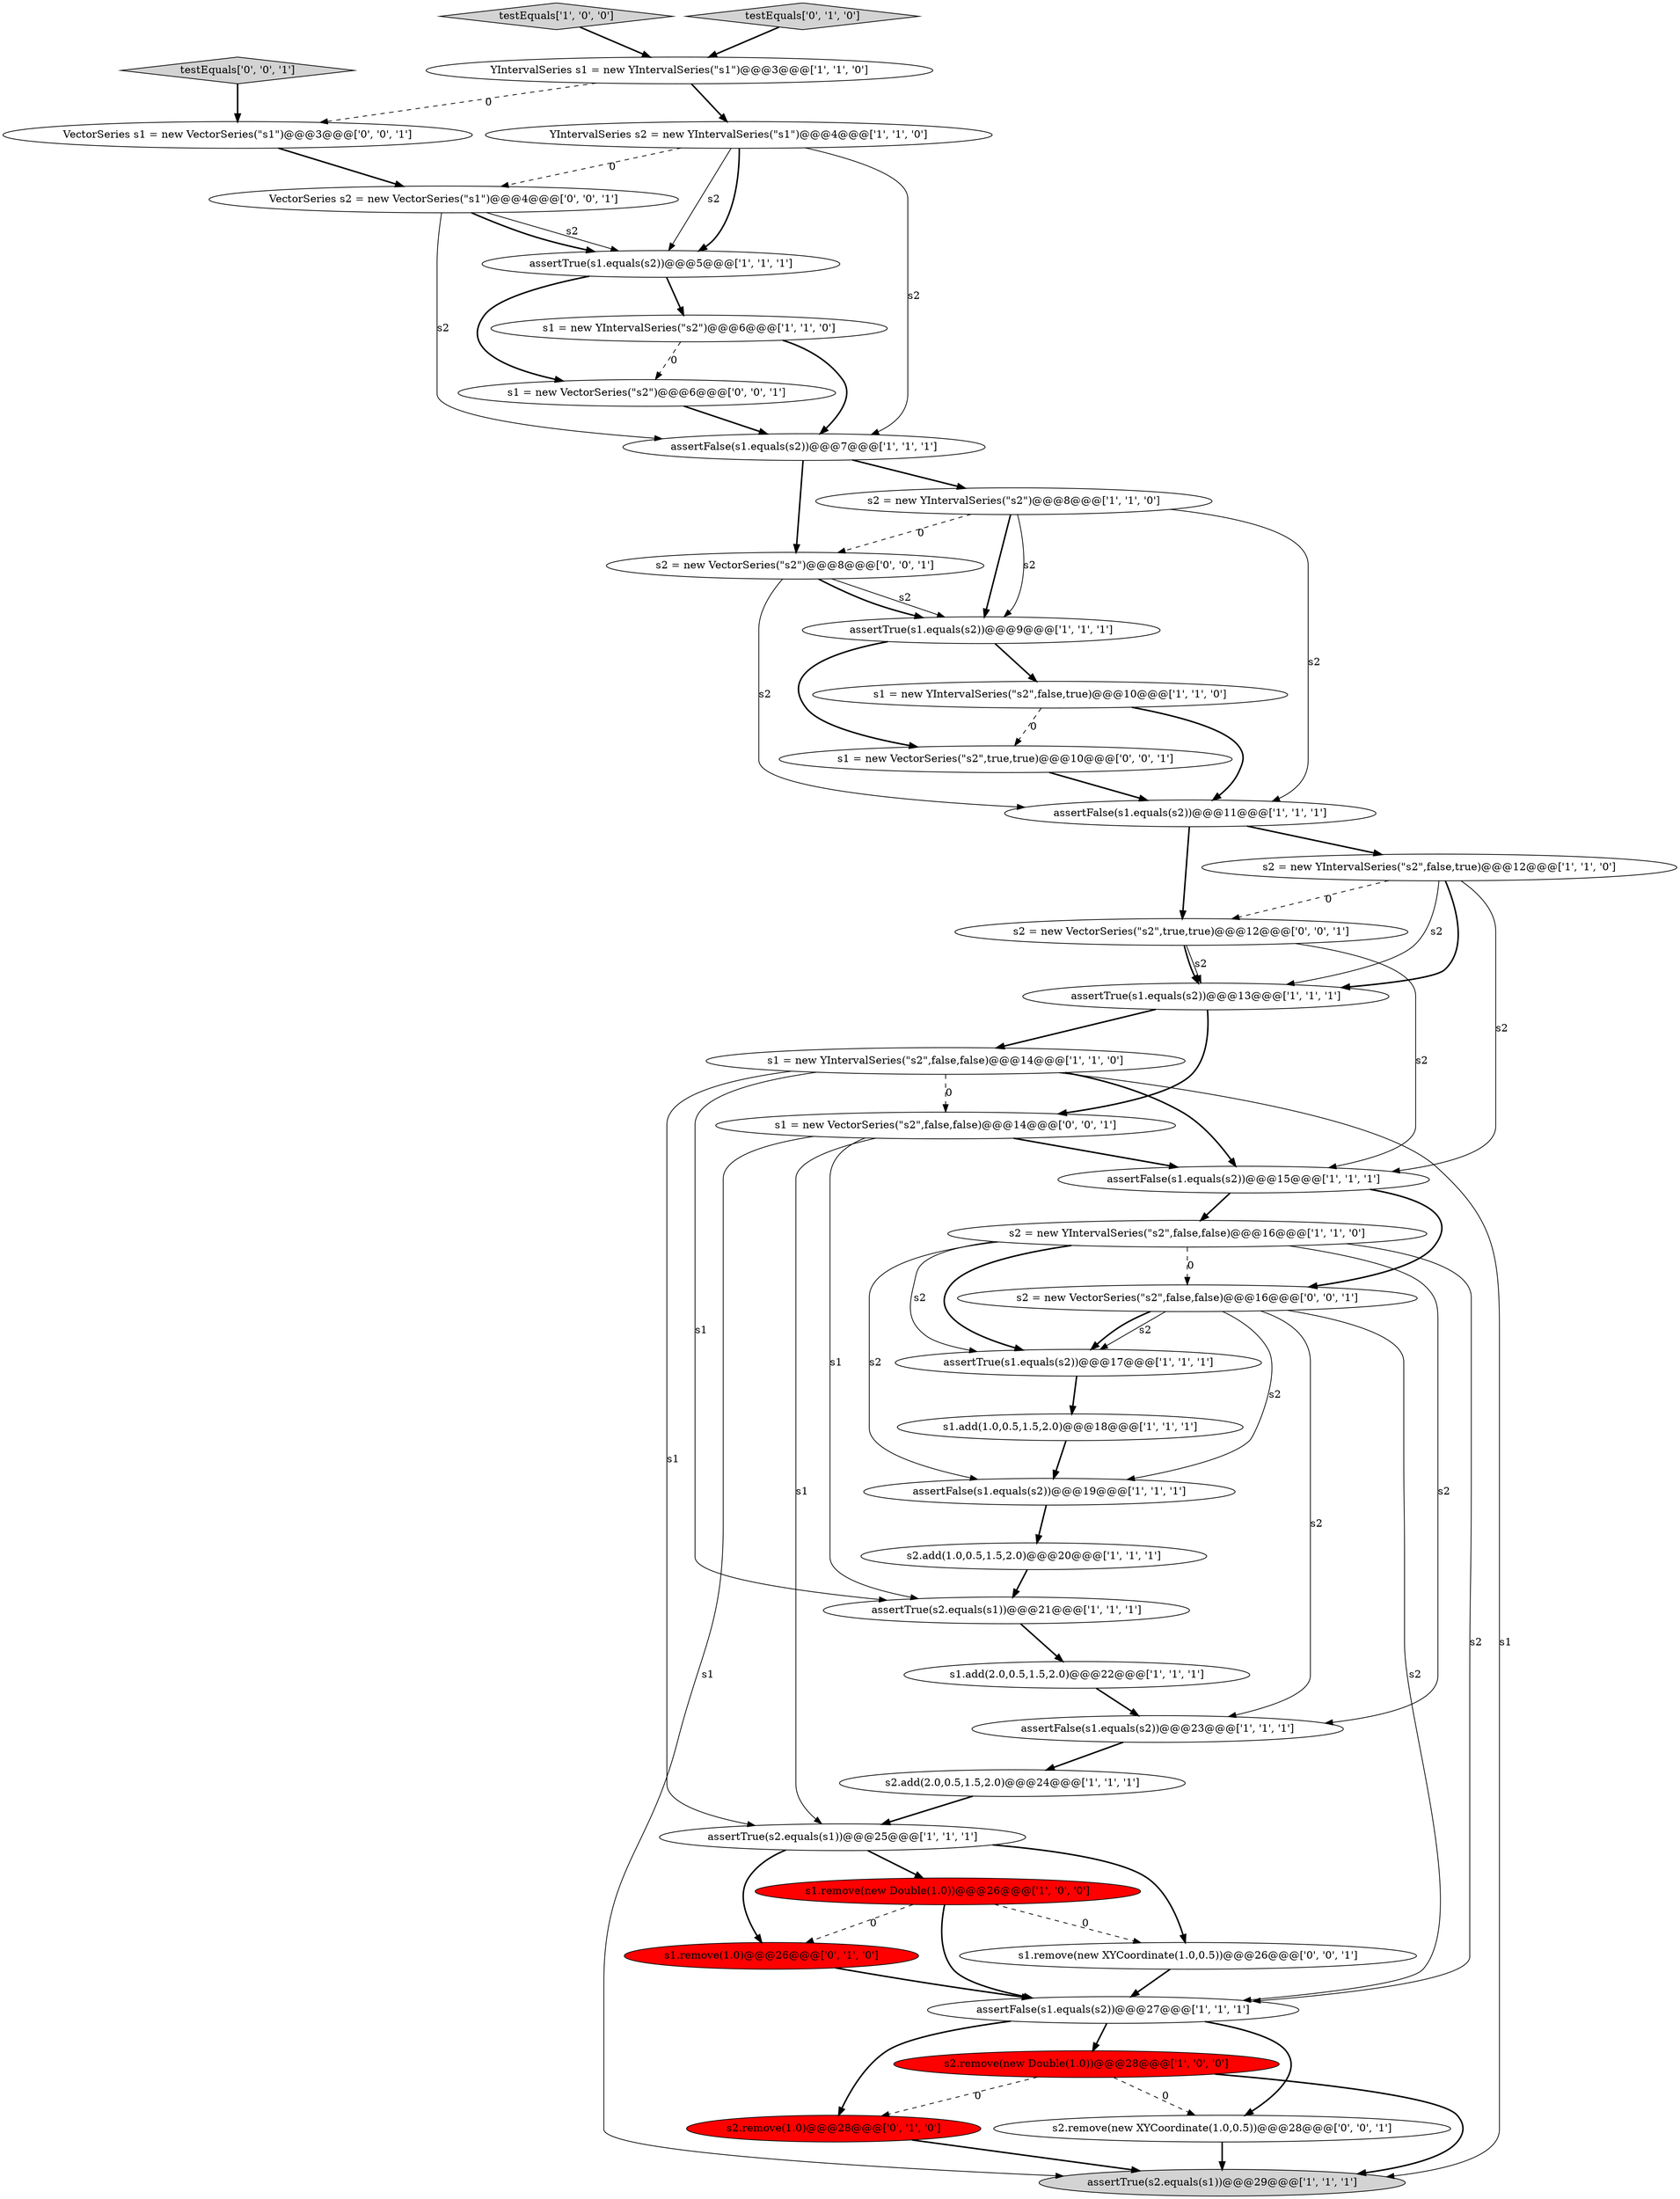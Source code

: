 digraph {
16 [style = filled, label = "testEquals['1', '0', '0']", fillcolor = lightgray, shape = diamond image = "AAA0AAABBB1BBB"];
26 [style = filled, label = "s2 = new YIntervalSeries(\"s2\",false,true)@@@12@@@['1', '1', '0']", fillcolor = white, shape = ellipse image = "AAA0AAABBB1BBB"];
35 [style = filled, label = "s2 = new VectorSeries(\"s2\")@@@8@@@['0', '0', '1']", fillcolor = white, shape = ellipse image = "AAA0AAABBB3BBB"];
30 [style = filled, label = "s1.remove(1.0)@@@26@@@['0', '1', '0']", fillcolor = red, shape = ellipse image = "AAA1AAABBB2BBB"];
13 [style = filled, label = "assertFalse(s1.equals(s2))@@@27@@@['1', '1', '1']", fillcolor = white, shape = ellipse image = "AAA0AAABBB1BBB"];
21 [style = filled, label = "assertTrue(s2.equals(s1))@@@29@@@['1', '1', '1']", fillcolor = lightgray, shape = ellipse image = "AAA0AAABBB1BBB"];
20 [style = filled, label = "s1 = new YIntervalSeries(\"s2\",false,true)@@@10@@@['1', '1', '0']", fillcolor = white, shape = ellipse image = "AAA0AAABBB1BBB"];
36 [style = filled, label = "s2 = new VectorSeries(\"s2\",true,true)@@@12@@@['0', '0', '1']", fillcolor = white, shape = ellipse image = "AAA0AAABBB3BBB"];
6 [style = filled, label = "s1.add(1.0,0.5,1.5,2.0)@@@18@@@['1', '1', '1']", fillcolor = white, shape = ellipse image = "AAA0AAABBB1BBB"];
32 [style = filled, label = "VectorSeries s2 = new VectorSeries(\"s1\")@@@4@@@['0', '0', '1']", fillcolor = white, shape = ellipse image = "AAA0AAABBB3BBB"];
40 [style = filled, label = "s1.remove(new XYCoordinate(1.0,0.5))@@@26@@@['0', '0', '1']", fillcolor = white, shape = ellipse image = "AAA0AAABBB3BBB"];
8 [style = filled, label = "assertTrue(s1.equals(s2))@@@17@@@['1', '1', '1']", fillcolor = white, shape = ellipse image = "AAA0AAABBB1BBB"];
15 [style = filled, label = "assertTrue(s1.equals(s2))@@@5@@@['1', '1', '1']", fillcolor = white, shape = ellipse image = "AAA0AAABBB1BBB"];
7 [style = filled, label = "assertTrue(s1.equals(s2))@@@13@@@['1', '1', '1']", fillcolor = white, shape = ellipse image = "AAA0AAABBB1BBB"];
12 [style = filled, label = "s2.add(2.0,0.5,1.5,2.0)@@@24@@@['1', '1', '1']", fillcolor = white, shape = ellipse image = "AAA0AAABBB1BBB"];
3 [style = filled, label = "assertTrue(s2.equals(s1))@@@21@@@['1', '1', '1']", fillcolor = white, shape = ellipse image = "AAA0AAABBB1BBB"];
38 [style = filled, label = "s1 = new VectorSeries(\"s2\",false,false)@@@14@@@['0', '0', '1']", fillcolor = white, shape = ellipse image = "AAA0AAABBB3BBB"];
37 [style = filled, label = "s1 = new VectorSeries(\"s2\")@@@6@@@['0', '0', '1']", fillcolor = white, shape = ellipse image = "AAA0AAABBB3BBB"];
11 [style = filled, label = "s2.add(1.0,0.5,1.5,2.0)@@@20@@@['1', '1', '1']", fillcolor = white, shape = ellipse image = "AAA0AAABBB1BBB"];
25 [style = filled, label = "assertFalse(s1.equals(s2))@@@23@@@['1', '1', '1']", fillcolor = white, shape = ellipse image = "AAA0AAABBB1BBB"];
28 [style = filled, label = "testEquals['0', '1', '0']", fillcolor = lightgray, shape = diamond image = "AAA0AAABBB2BBB"];
31 [style = filled, label = "s2.remove(new XYCoordinate(1.0,0.5))@@@28@@@['0', '0', '1']", fillcolor = white, shape = ellipse image = "AAA0AAABBB3BBB"];
29 [style = filled, label = "s2.remove(1.0)@@@28@@@['0', '1', '0']", fillcolor = red, shape = ellipse image = "AAA1AAABBB2BBB"];
17 [style = filled, label = "s1 = new YIntervalSeries(\"s2\")@@@6@@@['1', '1', '0']", fillcolor = white, shape = ellipse image = "AAA0AAABBB1BBB"];
18 [style = filled, label = "assertFalse(s1.equals(s2))@@@19@@@['1', '1', '1']", fillcolor = white, shape = ellipse image = "AAA0AAABBB1BBB"];
14 [style = filled, label = "assertTrue(s2.equals(s1))@@@25@@@['1', '1', '1']", fillcolor = white, shape = ellipse image = "AAA0AAABBB1BBB"];
41 [style = filled, label = "VectorSeries s1 = new VectorSeries(\"s1\")@@@3@@@['0', '0', '1']", fillcolor = white, shape = ellipse image = "AAA0AAABBB3BBB"];
2 [style = filled, label = "s2 = new YIntervalSeries(\"s2\")@@@8@@@['1', '1', '0']", fillcolor = white, shape = ellipse image = "AAA0AAABBB1BBB"];
39 [style = filled, label = "s2 = new VectorSeries(\"s2\",false,false)@@@16@@@['0', '0', '1']", fillcolor = white, shape = ellipse image = "AAA0AAABBB3BBB"];
1 [style = filled, label = "s2.remove(new Double(1.0))@@@28@@@['1', '0', '0']", fillcolor = red, shape = ellipse image = "AAA1AAABBB1BBB"];
4 [style = filled, label = "YIntervalSeries s2 = new YIntervalSeries(\"s1\")@@@4@@@['1', '1', '0']", fillcolor = white, shape = ellipse image = "AAA0AAABBB1BBB"];
5 [style = filled, label = "assertFalse(s1.equals(s2))@@@11@@@['1', '1', '1']", fillcolor = white, shape = ellipse image = "AAA0AAABBB1BBB"];
34 [style = filled, label = "testEquals['0', '0', '1']", fillcolor = lightgray, shape = diamond image = "AAA0AAABBB3BBB"];
19 [style = filled, label = "s2 = new YIntervalSeries(\"s2\",false,false)@@@16@@@['1', '1', '0']", fillcolor = white, shape = ellipse image = "AAA0AAABBB1BBB"];
33 [style = filled, label = "s1 = new VectorSeries(\"s2\",true,true)@@@10@@@['0', '0', '1']", fillcolor = white, shape = ellipse image = "AAA0AAABBB3BBB"];
0 [style = filled, label = "assertFalse(s1.equals(s2))@@@7@@@['1', '1', '1']", fillcolor = white, shape = ellipse image = "AAA0AAABBB1BBB"];
9 [style = filled, label = "assertFalse(s1.equals(s2))@@@15@@@['1', '1', '1']", fillcolor = white, shape = ellipse image = "AAA0AAABBB1BBB"];
22 [style = filled, label = "assertTrue(s1.equals(s2))@@@9@@@['1', '1', '1']", fillcolor = white, shape = ellipse image = "AAA0AAABBB1BBB"];
23 [style = filled, label = "s1.add(2.0,0.5,1.5,2.0)@@@22@@@['1', '1', '1']", fillcolor = white, shape = ellipse image = "AAA0AAABBB1BBB"];
10 [style = filled, label = "s1.remove(new Double(1.0))@@@26@@@['1', '0', '0']", fillcolor = red, shape = ellipse image = "AAA1AAABBB1BBB"];
24 [style = filled, label = "s1 = new YIntervalSeries(\"s2\",false,false)@@@14@@@['1', '1', '0']", fillcolor = white, shape = ellipse image = "AAA0AAABBB1BBB"];
27 [style = filled, label = "YIntervalSeries s1 = new YIntervalSeries(\"s1\")@@@3@@@['1', '1', '0']", fillcolor = white, shape = ellipse image = "AAA0AAABBB1BBB"];
37->0 [style = bold, label=""];
30->13 [style = bold, label=""];
32->0 [style = solid, label="s2"];
4->15 [style = bold, label=""];
8->6 [style = bold, label=""];
31->21 [style = bold, label=""];
40->13 [style = bold, label=""];
13->1 [style = bold, label=""];
19->13 [style = solid, label="s2"];
35->22 [style = solid, label="s2"];
15->17 [style = bold, label=""];
1->21 [style = bold, label=""];
26->9 [style = solid, label="s2"];
13->31 [style = bold, label=""];
39->8 [style = solid, label="s2"];
5->36 [style = bold, label=""];
23->25 [style = bold, label=""];
22->33 [style = bold, label=""];
41->32 [style = bold, label=""];
9->39 [style = bold, label=""];
24->21 [style = solid, label="s1"];
26->7 [style = bold, label=""];
14->30 [style = bold, label=""];
38->14 [style = solid, label="s1"];
35->5 [style = solid, label="s2"];
19->8 [style = solid, label="s2"];
1->31 [style = dashed, label="0"];
18->11 [style = bold, label=""];
4->15 [style = solid, label="s2"];
36->9 [style = solid, label="s2"];
39->8 [style = bold, label=""];
14->10 [style = bold, label=""];
19->25 [style = solid, label="s2"];
7->24 [style = bold, label=""];
3->23 [style = bold, label=""];
2->22 [style = solid, label="s2"];
26->7 [style = solid, label="s2"];
22->20 [style = bold, label=""];
38->3 [style = solid, label="s1"];
12->14 [style = bold, label=""];
38->21 [style = solid, label="s1"];
20->33 [style = dashed, label="0"];
24->3 [style = solid, label="s1"];
36->7 [style = solid, label="s2"];
2->5 [style = solid, label="s2"];
16->27 [style = bold, label=""];
27->41 [style = dashed, label="0"];
4->0 [style = solid, label="s2"];
2->35 [style = dashed, label="0"];
6->18 [style = bold, label=""];
38->9 [style = bold, label=""];
5->26 [style = bold, label=""];
33->5 [style = bold, label=""];
29->21 [style = bold, label=""];
32->15 [style = solid, label="s2"];
24->14 [style = solid, label="s1"];
10->30 [style = dashed, label="0"];
17->0 [style = bold, label=""];
10->40 [style = dashed, label="0"];
10->13 [style = bold, label=""];
19->39 [style = dashed, label="0"];
11->3 [style = bold, label=""];
39->13 [style = solid, label="s2"];
9->19 [style = bold, label=""];
15->37 [style = bold, label=""];
24->9 [style = bold, label=""];
19->18 [style = solid, label="s2"];
35->22 [style = bold, label=""];
0->2 [style = bold, label=""];
1->29 [style = dashed, label="0"];
34->41 [style = bold, label=""];
19->8 [style = bold, label=""];
39->18 [style = solid, label="s2"];
20->5 [style = bold, label=""];
4->32 [style = dashed, label="0"];
27->4 [style = bold, label=""];
13->29 [style = bold, label=""];
7->38 [style = bold, label=""];
39->25 [style = solid, label="s2"];
25->12 [style = bold, label=""];
36->7 [style = bold, label=""];
32->15 [style = bold, label=""];
0->35 [style = bold, label=""];
26->36 [style = dashed, label="0"];
17->37 [style = dashed, label="0"];
28->27 [style = bold, label=""];
2->22 [style = bold, label=""];
14->40 [style = bold, label=""];
24->38 [style = dashed, label="0"];
}
